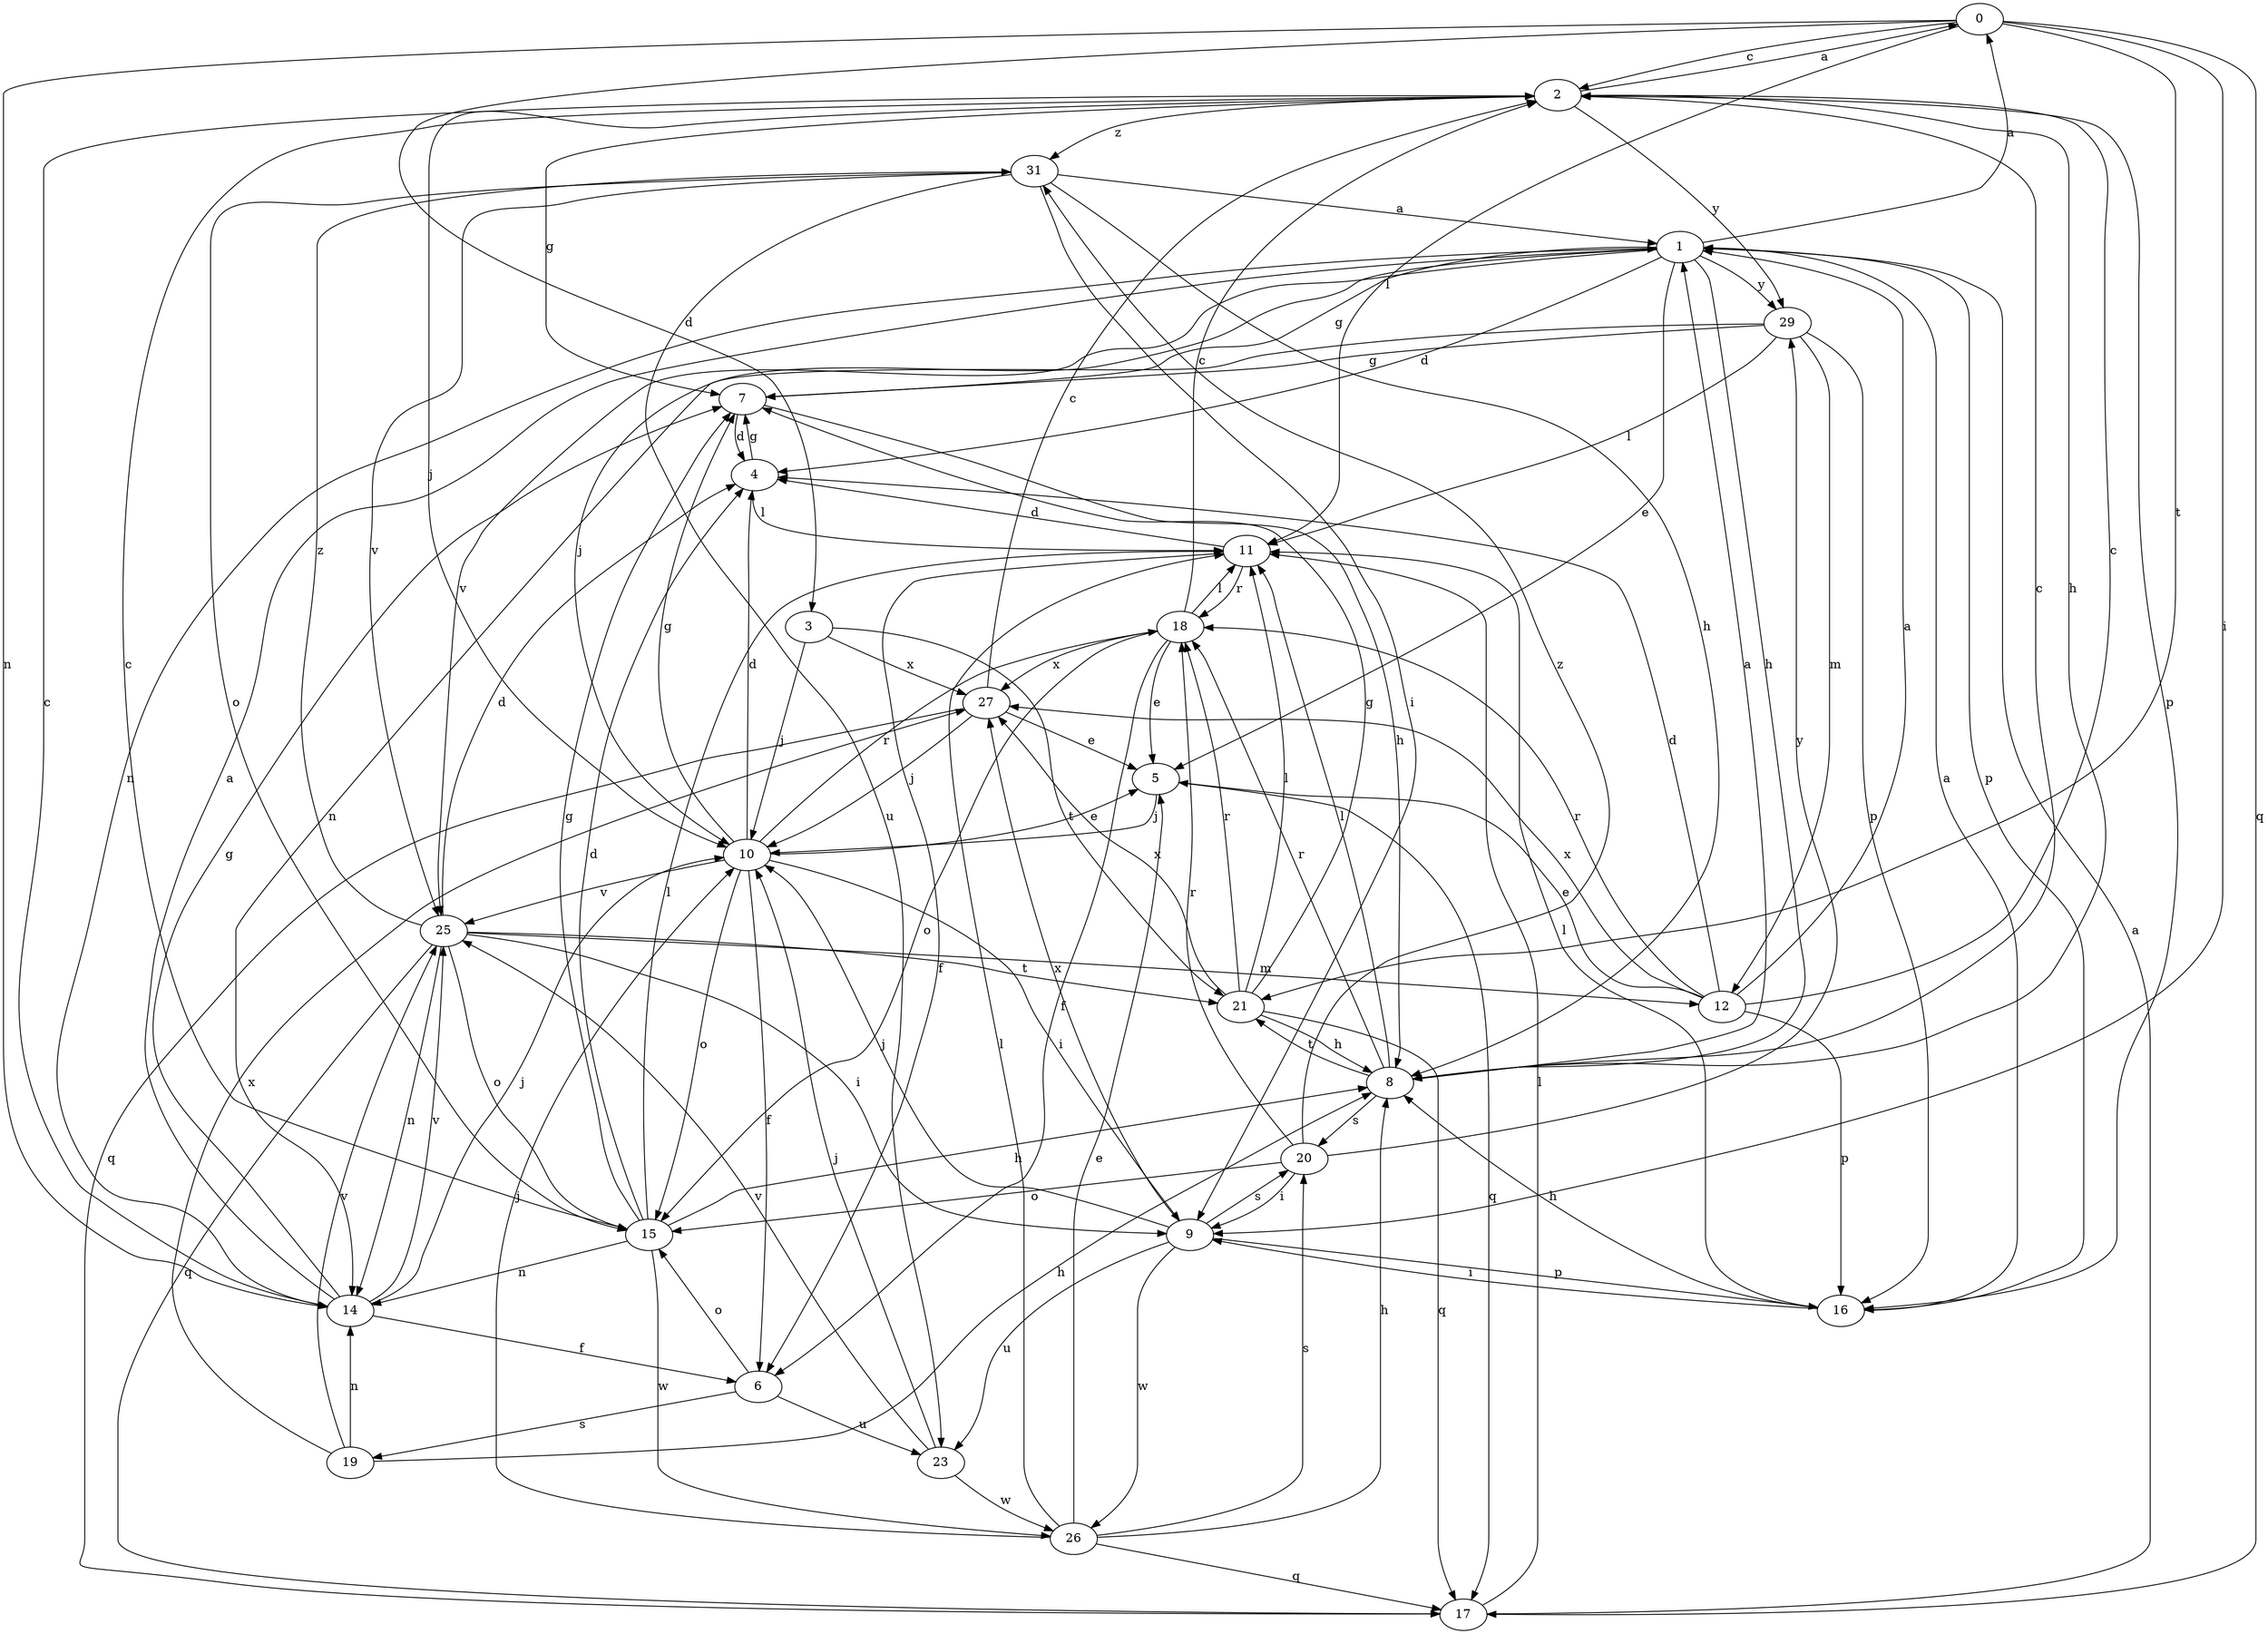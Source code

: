 strict digraph  {
0;
1;
2;
3;
4;
5;
6;
7;
8;
9;
10;
11;
12;
14;
15;
16;
17;
18;
19;
20;
21;
23;
25;
26;
27;
29;
31;
0 -> 2  [label=c];
0 -> 3  [label=d];
0 -> 9  [label=i];
0 -> 11  [label=l];
0 -> 14  [label=n];
0 -> 17  [label=q];
0 -> 21  [label=t];
1 -> 0  [label=a];
1 -> 4  [label=d];
1 -> 5  [label=e];
1 -> 7  [label=g];
1 -> 8  [label=h];
1 -> 10  [label=j];
1 -> 14  [label=n];
1 -> 16  [label=p];
1 -> 25  [label=v];
1 -> 29  [label=y];
2 -> 0  [label=a];
2 -> 7  [label=g];
2 -> 8  [label=h];
2 -> 10  [label=j];
2 -> 16  [label=p];
2 -> 29  [label=y];
2 -> 31  [label=z];
3 -> 10  [label=j];
3 -> 21  [label=t];
3 -> 27  [label=x];
4 -> 7  [label=g];
4 -> 11  [label=l];
5 -> 10  [label=j];
5 -> 17  [label=q];
6 -> 15  [label=o];
6 -> 19  [label=s];
6 -> 23  [label=u];
7 -> 4  [label=d];
7 -> 8  [label=h];
8 -> 1  [label=a];
8 -> 2  [label=c];
8 -> 11  [label=l];
8 -> 18  [label=r];
8 -> 20  [label=s];
8 -> 21  [label=t];
9 -> 10  [label=j];
9 -> 16  [label=p];
9 -> 20  [label=s];
9 -> 23  [label=u];
9 -> 26  [label=w];
9 -> 27  [label=x];
10 -> 4  [label=d];
10 -> 5  [label=e];
10 -> 6  [label=f];
10 -> 7  [label=g];
10 -> 9  [label=i];
10 -> 15  [label=o];
10 -> 18  [label=r];
10 -> 25  [label=v];
11 -> 4  [label=d];
11 -> 6  [label=f];
11 -> 18  [label=r];
12 -> 1  [label=a];
12 -> 2  [label=c];
12 -> 4  [label=d];
12 -> 5  [label=e];
12 -> 16  [label=p];
12 -> 18  [label=r];
12 -> 27  [label=x];
14 -> 1  [label=a];
14 -> 2  [label=c];
14 -> 6  [label=f];
14 -> 7  [label=g];
14 -> 10  [label=j];
14 -> 25  [label=v];
15 -> 2  [label=c];
15 -> 4  [label=d];
15 -> 7  [label=g];
15 -> 8  [label=h];
15 -> 11  [label=l];
15 -> 14  [label=n];
15 -> 26  [label=w];
16 -> 1  [label=a];
16 -> 8  [label=h];
16 -> 9  [label=i];
16 -> 11  [label=l];
17 -> 1  [label=a];
17 -> 11  [label=l];
18 -> 2  [label=c];
18 -> 5  [label=e];
18 -> 6  [label=f];
18 -> 11  [label=l];
18 -> 15  [label=o];
18 -> 27  [label=x];
19 -> 8  [label=h];
19 -> 14  [label=n];
19 -> 25  [label=v];
19 -> 27  [label=x];
20 -> 9  [label=i];
20 -> 15  [label=o];
20 -> 18  [label=r];
20 -> 29  [label=y];
20 -> 31  [label=z];
21 -> 7  [label=g];
21 -> 8  [label=h];
21 -> 11  [label=l];
21 -> 17  [label=q];
21 -> 18  [label=r];
21 -> 27  [label=x];
23 -> 10  [label=j];
23 -> 25  [label=v];
23 -> 26  [label=w];
25 -> 4  [label=d];
25 -> 9  [label=i];
25 -> 12  [label=m];
25 -> 14  [label=n];
25 -> 15  [label=o];
25 -> 17  [label=q];
25 -> 21  [label=t];
25 -> 31  [label=z];
26 -> 5  [label=e];
26 -> 8  [label=h];
26 -> 10  [label=j];
26 -> 11  [label=l];
26 -> 17  [label=q];
26 -> 20  [label=s];
27 -> 2  [label=c];
27 -> 5  [label=e];
27 -> 10  [label=j];
27 -> 17  [label=q];
29 -> 7  [label=g];
29 -> 11  [label=l];
29 -> 12  [label=m];
29 -> 14  [label=n];
29 -> 16  [label=p];
31 -> 1  [label=a];
31 -> 8  [label=h];
31 -> 9  [label=i];
31 -> 15  [label=o];
31 -> 23  [label=u];
31 -> 25  [label=v];
}
